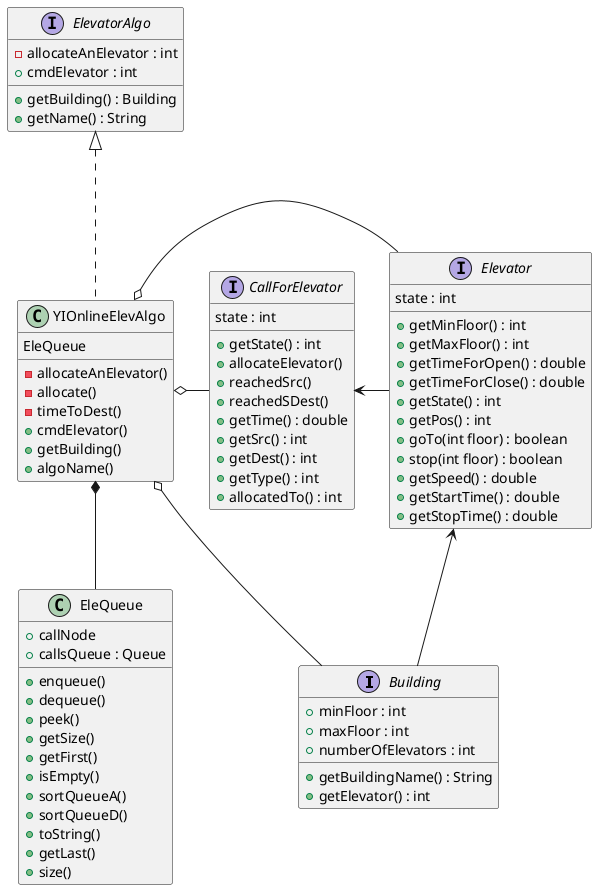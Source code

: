 @startuml
interface Building {
+minFloor : int
+maxFloor : int
+numberOfElevators : int
+getBuildingName() : String
+getElevator() : int
}

interface ElevatorAlgo {
-allocateAnElevator : int
+getBuilding() : Building
+getName() : String
+cmdElevator : int
}

interface CallForElevator {
state : int
+getState() : int
+allocateElevator()
+reachedSrc()
+reachedSDest()
+getTime() : double
+getSrc() : int
+getDest() : int
+getType() : int
+allocatedTo() : int

}
interface Elevator {
state : int
+getMinFloor() : int
+getMaxFloor() : int
+getTimeForOpen() : double
+getTimeForClose() : double
+getState() : int
+getPos() : int
+goTo(int floor) : boolean
+stop(int floor) : boolean
+getSpeed() : double
+getStartTime() : double
+getStopTime() : double

}


class YIOnlineElevAlgo {
EleQueue
-allocateAnElevator()
-allocate()
-timeToDest()
+cmdElevator()
+getBuilding()
+algoName()
}

class EleQueue {
+callNode
+callsQueue : Queue
+enqueue()
+dequeue()
+peek()
+getSize()
+getFirst()
+isEmpty()
+sortQueueA()
+sortQueueD()
+toString()
+getLast()
+size()
}

ElevatorAlgo <|...YIOnlineElevAlgo
YIOnlineElevAlgo *-- EleQueue
Elevator <-- Building
YIOnlineElevAlgo o- Building
YIOnlineElevAlgo o- Elevator
CallForElevator <- Elevator
YIOnlineElevAlgo o- CallForElevator

@enduml